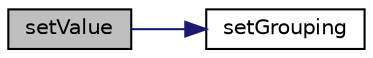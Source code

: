 digraph "setValue"
{
  edge [fontname="Helvetica",fontsize="10",labelfontname="Helvetica",labelfontsize="10"];
  node [fontname="Helvetica",fontsize="10",shape=record];
  rankdir="LR";
  Node31 [label="setValue",height=0.2,width=0.4,color="black", fillcolor="grey75", style="filled", fontcolor="black"];
  Node31 -> Node32 [color="midnightblue",fontsize="10",style="solid",fontname="Helvetica"];
  Node32 [label="setGrouping",height=0.2,width=0.4,color="black", fillcolor="white", style="filled",URL="$class_p_h_p_excel___worksheet___auto_filter___column___rule.html#ac91e1a8de2e074dc28368a76f70e58c8"];
}
